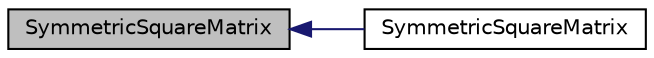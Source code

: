 digraph "SymmetricSquareMatrix"
{
  bgcolor="transparent";
  edge [fontname="Helvetica",fontsize="10",labelfontname="Helvetica",labelfontsize="10"];
  node [fontname="Helvetica",fontsize="10",shape=record];
  rankdir="LR";
  Node1 [label="SymmetricSquareMatrix",height=0.2,width=0.4,color="black", fillcolor="grey75", style="filled", fontcolor="black"];
  Node1 -> Node2 [dir="back",color="midnightblue",fontsize="10",style="solid",fontname="Helvetica"];
  Node2 [label="SymmetricSquareMatrix",height=0.2,width=0.4,color="black",URL="$a02598.html#a7885173734645c4ddb2835d42d4b866d",tooltip="Construct given number of rows/columns. "];
}
